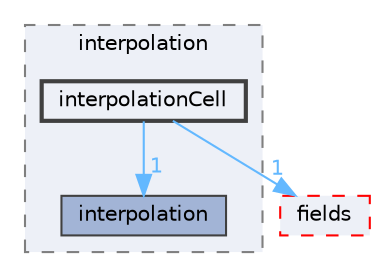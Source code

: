 digraph "src/finiteVolume/interpolation/interpolation/interpolationCell"
{
 // LATEX_PDF_SIZE
  bgcolor="transparent";
  edge [fontname=Helvetica,fontsize=10,labelfontname=Helvetica,labelfontsize=10];
  node [fontname=Helvetica,fontsize=10,shape=box,height=0.2,width=0.4];
  compound=true
  subgraph clusterdir_c993260712d995df6dda7964041544db {
    graph [ bgcolor="#edf0f7", pencolor="grey50", label="interpolation", fontname=Helvetica,fontsize=10 style="filled,dashed", URL="dir_c993260712d995df6dda7964041544db.html",tooltip=""]
  dir_2b92f387cff56e995f4a12450fdbcf41 [label="interpolation", fillcolor="#a2b4d6", color="grey25", style="filled", URL="dir_2b92f387cff56e995f4a12450fdbcf41.html",tooltip=""];
  dir_8b30190f532431660d732202a6c93028 [label="interpolationCell", fillcolor="#edf0f7", color="grey25", style="filled,bold", URL="dir_8b30190f532431660d732202a6c93028.html",tooltip=""];
  }
  dir_25ab4a83a983f7bb7a38b7f63bb141b7 [label="fields", fillcolor="#edf0f7", color="red", style="filled,dashed", URL="dir_25ab4a83a983f7bb7a38b7f63bb141b7.html",tooltip=""];
  dir_8b30190f532431660d732202a6c93028->dir_25ab4a83a983f7bb7a38b7f63bb141b7 [headlabel="1", labeldistance=1.5 headhref="dir_001930_001332.html" href="dir_001930_001332.html" color="steelblue1" fontcolor="steelblue1"];
  dir_8b30190f532431660d732202a6c93028->dir_2b92f387cff56e995f4a12450fdbcf41 [headlabel="1", labeldistance=1.5 headhref="dir_001930_001925.html" href="dir_001930_001925.html" color="steelblue1" fontcolor="steelblue1"];
}
